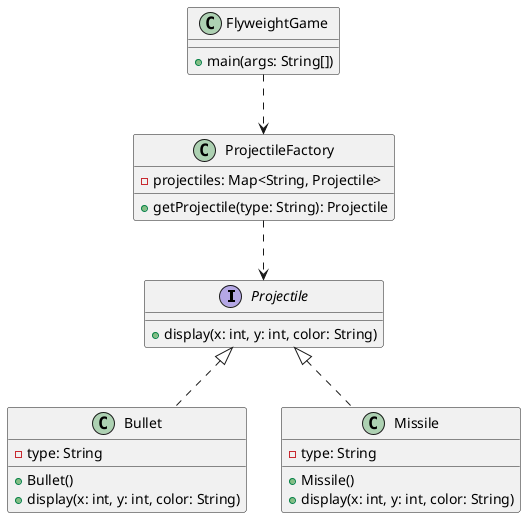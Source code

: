 @startuml
interface Projectile {
    + display(x: int, y: int, color: String)
}

class Bullet {
    - type: String
    + Bullet()
    + display(x: int, y: int, color: String)
}

class Missile {
    - type: String
    + Missile()
    + display(x: int, y: int, color: String)
}

class ProjectileFactory {
    - projectiles: Map<String, Projectile>
    + getProjectile(type: String): Projectile
}

class FlyweightGame {
    + main(args: String[])
}

Projectile <|.. Bullet
Projectile <|.. Missile
ProjectileFactory ..> Projectile
FlyweightGame ..> ProjectileFactory
@enduml
